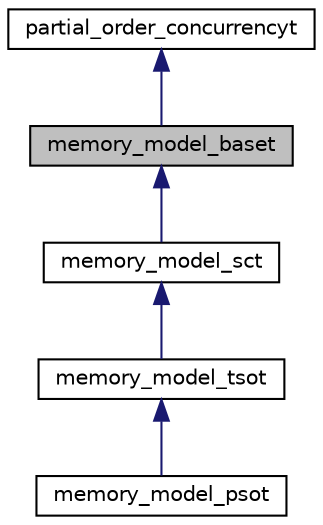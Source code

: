 digraph "memory_model_baset"
{
 // LATEX_PDF_SIZE
  bgcolor="transparent";
  edge [fontname="Helvetica",fontsize="10",labelfontname="Helvetica",labelfontsize="10"];
  node [fontname="Helvetica",fontsize="10",shape=record];
  Node1 [label="memory_model_baset",height=0.2,width=0.4,color="black", fillcolor="grey75", style="filled", fontcolor="black",tooltip=" "];
  Node2 -> Node1 [dir="back",color="midnightblue",fontsize="10",style="solid",fontname="Helvetica"];
  Node2 [label="partial_order_concurrencyt",height=0.2,width=0.4,color="black",URL="$classpartial__order__concurrencyt.html",tooltip="Base class for implementing memory models via additional constraints for SSA equations."];
  Node1 -> Node3 [dir="back",color="midnightblue",fontsize="10",style="solid",fontname="Helvetica"];
  Node3 [label="memory_model_sct",height=0.2,width=0.4,color="black",URL="$classmemory__model__sct.html",tooltip=" "];
  Node3 -> Node4 [dir="back",color="midnightblue",fontsize="10",style="solid",fontname="Helvetica"];
  Node4 [label="memory_model_tsot",height=0.2,width=0.4,color="black",URL="$classmemory__model__tsot.html",tooltip=" "];
  Node4 -> Node5 [dir="back",color="midnightblue",fontsize="10",style="solid",fontname="Helvetica"];
  Node5 [label="memory_model_psot",height=0.2,width=0.4,color="black",URL="$classmemory__model__psot.html",tooltip=" "];
}
